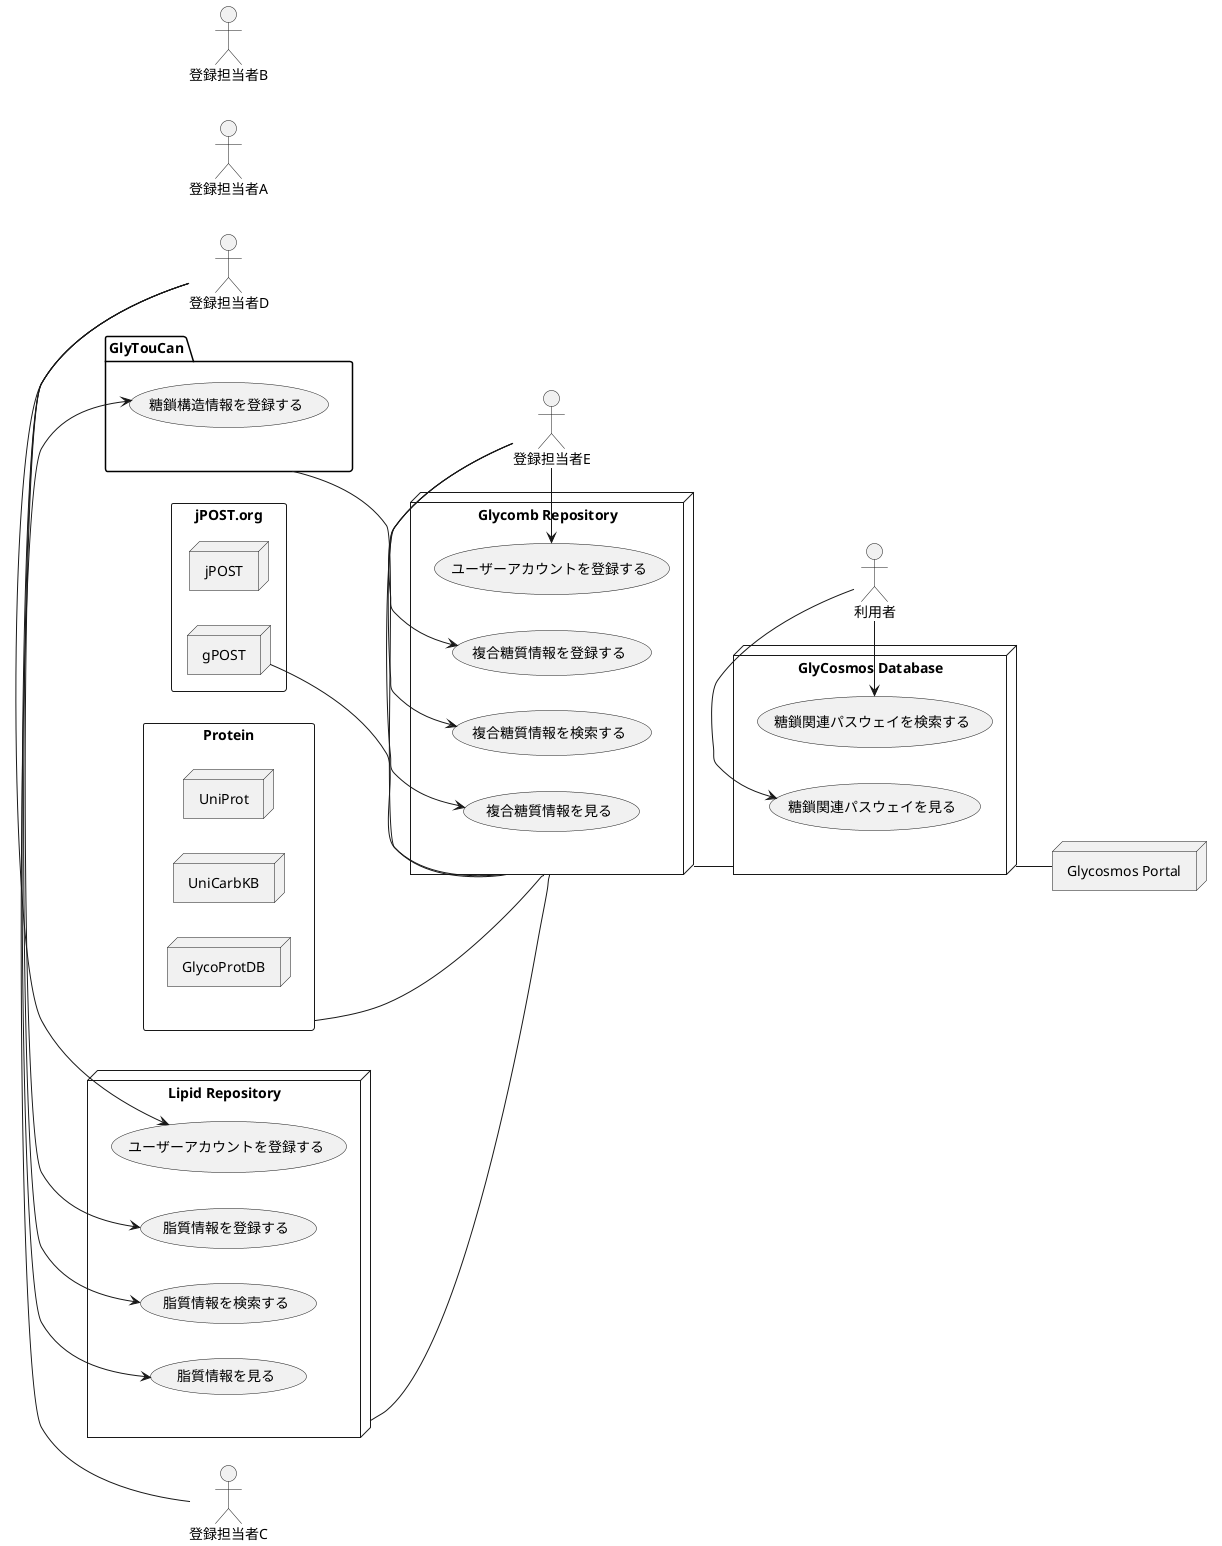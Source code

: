 @startuml

'actor'
actor 登録担当者A
actor 登録担当者B
actor 登録担当者C
actor 登録担当者D
actor 登録担当者E
actor 利用者
'actor 管理者

left to right direction

package "GlyTouCan" as glytoucan {
登録担当者C-right-> (糖鎖構造情報を登録する)
}

node "Glycomb Repository" as glycomb {
usecase (ユーザーアカウントを登録する) as userAccount
登録担当者E -right-> userAccount
登録担当者E -right-> (複合糖質情報を登録する)
登録担当者E -right-> (複合糖質情報を検索する)
登録担当者E -right-> (複合糖質情報を見る)
}

rectangle "jPOST.org" as jpostorg {
  node "jPOST" as jpost {
  }
  node "gPOST" as gpost {
  }
}

rectangle "Protein" as protein {
  node "UniProt" as uniprot {
  }

  node "UniCarbKB" as unicarbkb {
  }

  node "GlycoProtDB" as glycoprotdb {
  }
}

node "Lipid Repository" as lipidr {
usecase (ユーザーアカウントを登録する) as userLipidR
登録担当者D -right-> userLipidR
登録担当者D -right->  (脂質情報を登録する)
登録担当者D -right->  (脂質情報を検索する)
登録担当者D -right->  (脂質情報を見る)
}

node "GlyCosmos Database" as glycosmosdb {
利用者 -right-> (糖鎖関連パスウェイを検索する)
利用者 -right-> (糖鎖関連パスウェイを見る)
}

node "Glycosmos Portal" as glycosmosp {
}

'LINKING'
'glycomb -- glytoucan
'uniprot -- glycomb
'unicarbkb -- glycomb
'glycoprotdb -- glycomb
protein -- glycomb
gpost -- glycomb
glytoucan -- glycomb
lipidr -- glycomb
glycomb -- glycosmosdb
glycosmosdb -- glycosmosp


@enduml
